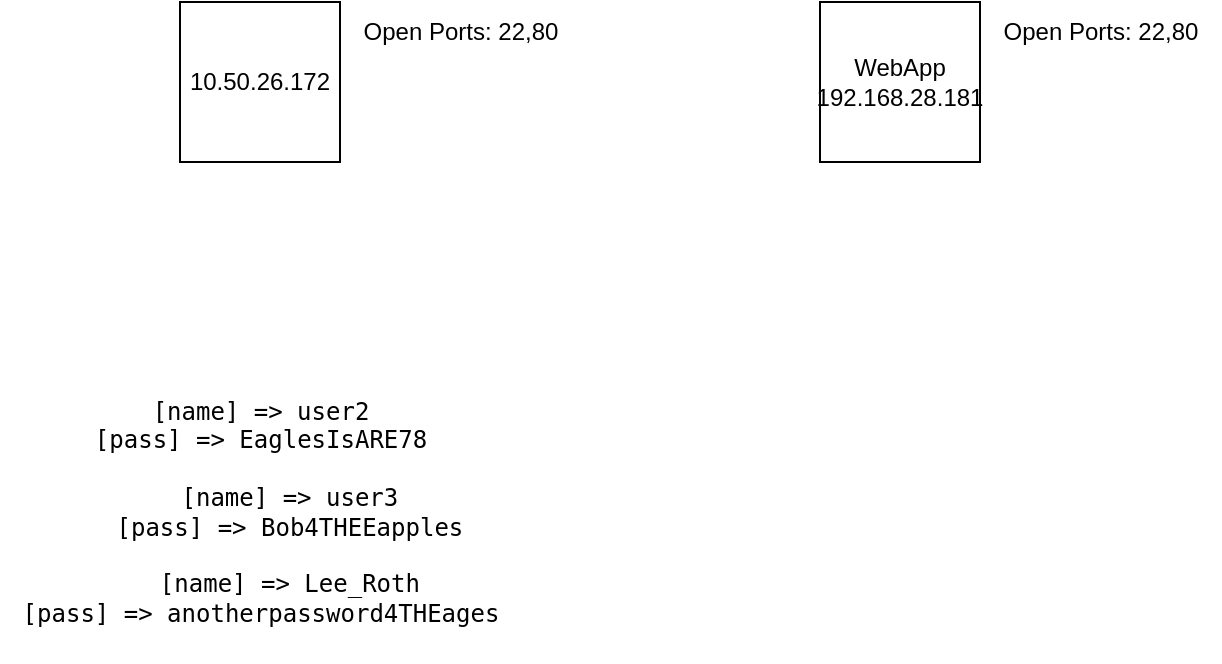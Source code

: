 <mxfile version="20.8.18" type="github">
  <diagram name="Page-1" id="SrVoCgO38SM8U9qIwx5s">
    <mxGraphModel dx="806" dy="1078" grid="1" gridSize="10" guides="1" tooltips="1" connect="1" arrows="1" fold="1" page="1" pageScale="1" pageWidth="850" pageHeight="1100" math="0" shadow="0">
      <root>
        <mxCell id="0" />
        <mxCell id="1" parent="0" />
        <mxCell id="nBm-BspD7YeZuf-pDqgp-1" value="10.50.26.172" style="whiteSpace=wrap;html=1;aspect=fixed;" vertex="1" parent="1">
          <mxGeometry x="120" y="480" width="80" height="80" as="geometry" />
        </mxCell>
        <mxCell id="nBm-BspD7YeZuf-pDqgp-2" value="Open Ports: 22,80" style="text;html=1;align=center;verticalAlign=middle;resizable=0;points=[];autosize=1;strokeColor=none;fillColor=none;" vertex="1" parent="1">
          <mxGeometry x="200" y="480" width="120" height="30" as="geometry" />
        </mxCell>
        <mxCell id="nBm-BspD7YeZuf-pDqgp-3" value="&lt;pre id=&quot;line1&quot;&gt;[name] =&amp;gt; user2&lt;br&gt;[pass] =&amp;gt; EaglesIsARE78&lt;br&gt;&lt;br&gt;    [name] =&amp;gt; user3&lt;br&gt;    [pass] =&amp;gt; Bob4THEEapples&lt;br&gt;&lt;br&gt;    [name] =&amp;gt; Lee_Roth&lt;br&gt;[pass] =&amp;gt; anotherpassword4THEages&lt;span id=&quot;line20&quot;&gt;&lt;/span&gt;&lt;span id=&quot;line19&quot;&gt;&lt;/span&gt;&lt;span id=&quot;line18&quot;&gt;&lt;/span&gt;&lt;span id=&quot;line17&quot;&gt;&lt;/span&gt;&lt;span id=&quot;line16&quot;&gt;&lt;/span&gt;&lt;span id=&quot;line15&quot;&gt;&lt;/span&gt;&lt;span id=&quot;line14&quot;&gt;&lt;/span&gt;&lt;span id=&quot;line13&quot;&gt;&lt;/span&gt;&lt;span id=&quot;line12&quot;&gt;&lt;/span&gt;&lt;span id=&quot;line11&quot;&gt;&lt;/span&gt;&lt;span id=&quot;line10&quot;&gt;&lt;/span&gt;&lt;span id=&quot;line9&quot;&gt;&lt;/span&gt;&lt;span id=&quot;line8&quot;&gt;&lt;/span&gt;&lt;span id=&quot;line7&quot;&gt;&lt;/span&gt;&lt;span id=&quot;line6&quot;&gt;&lt;/span&gt;&lt;span id=&quot;line5&quot;&gt;&lt;/span&gt;&lt;span id=&quot;line4&quot;&gt;&lt;/span&gt;&lt;span id=&quot;line3&quot;&gt;&lt;/span&gt;&lt;span&gt;&lt;/span&gt;&lt;/pre&gt;" style="text;html=1;align=center;verticalAlign=middle;resizable=0;points=[];autosize=1;strokeColor=none;fillColor=none;" vertex="1" parent="1">
          <mxGeometry x="30" y="660" width="260" height="150" as="geometry" />
        </mxCell>
        <mxCell id="nBm-BspD7YeZuf-pDqgp-4" value="&lt;div&gt;WebApp&lt;/div&gt;&lt;div&gt;192.168.28.181&lt;br&gt;&lt;/div&gt;" style="whiteSpace=wrap;html=1;aspect=fixed;" vertex="1" parent="1">
          <mxGeometry x="440" y="480" width="80" height="80" as="geometry" />
        </mxCell>
        <mxCell id="nBm-BspD7YeZuf-pDqgp-5" value="Open Ports: 22,80" style="text;html=1;align=center;verticalAlign=middle;resizable=0;points=[];autosize=1;strokeColor=none;fillColor=none;" vertex="1" parent="1">
          <mxGeometry x="520" y="480" width="120" height="30" as="geometry" />
        </mxCell>
      </root>
    </mxGraphModel>
  </diagram>
</mxfile>

